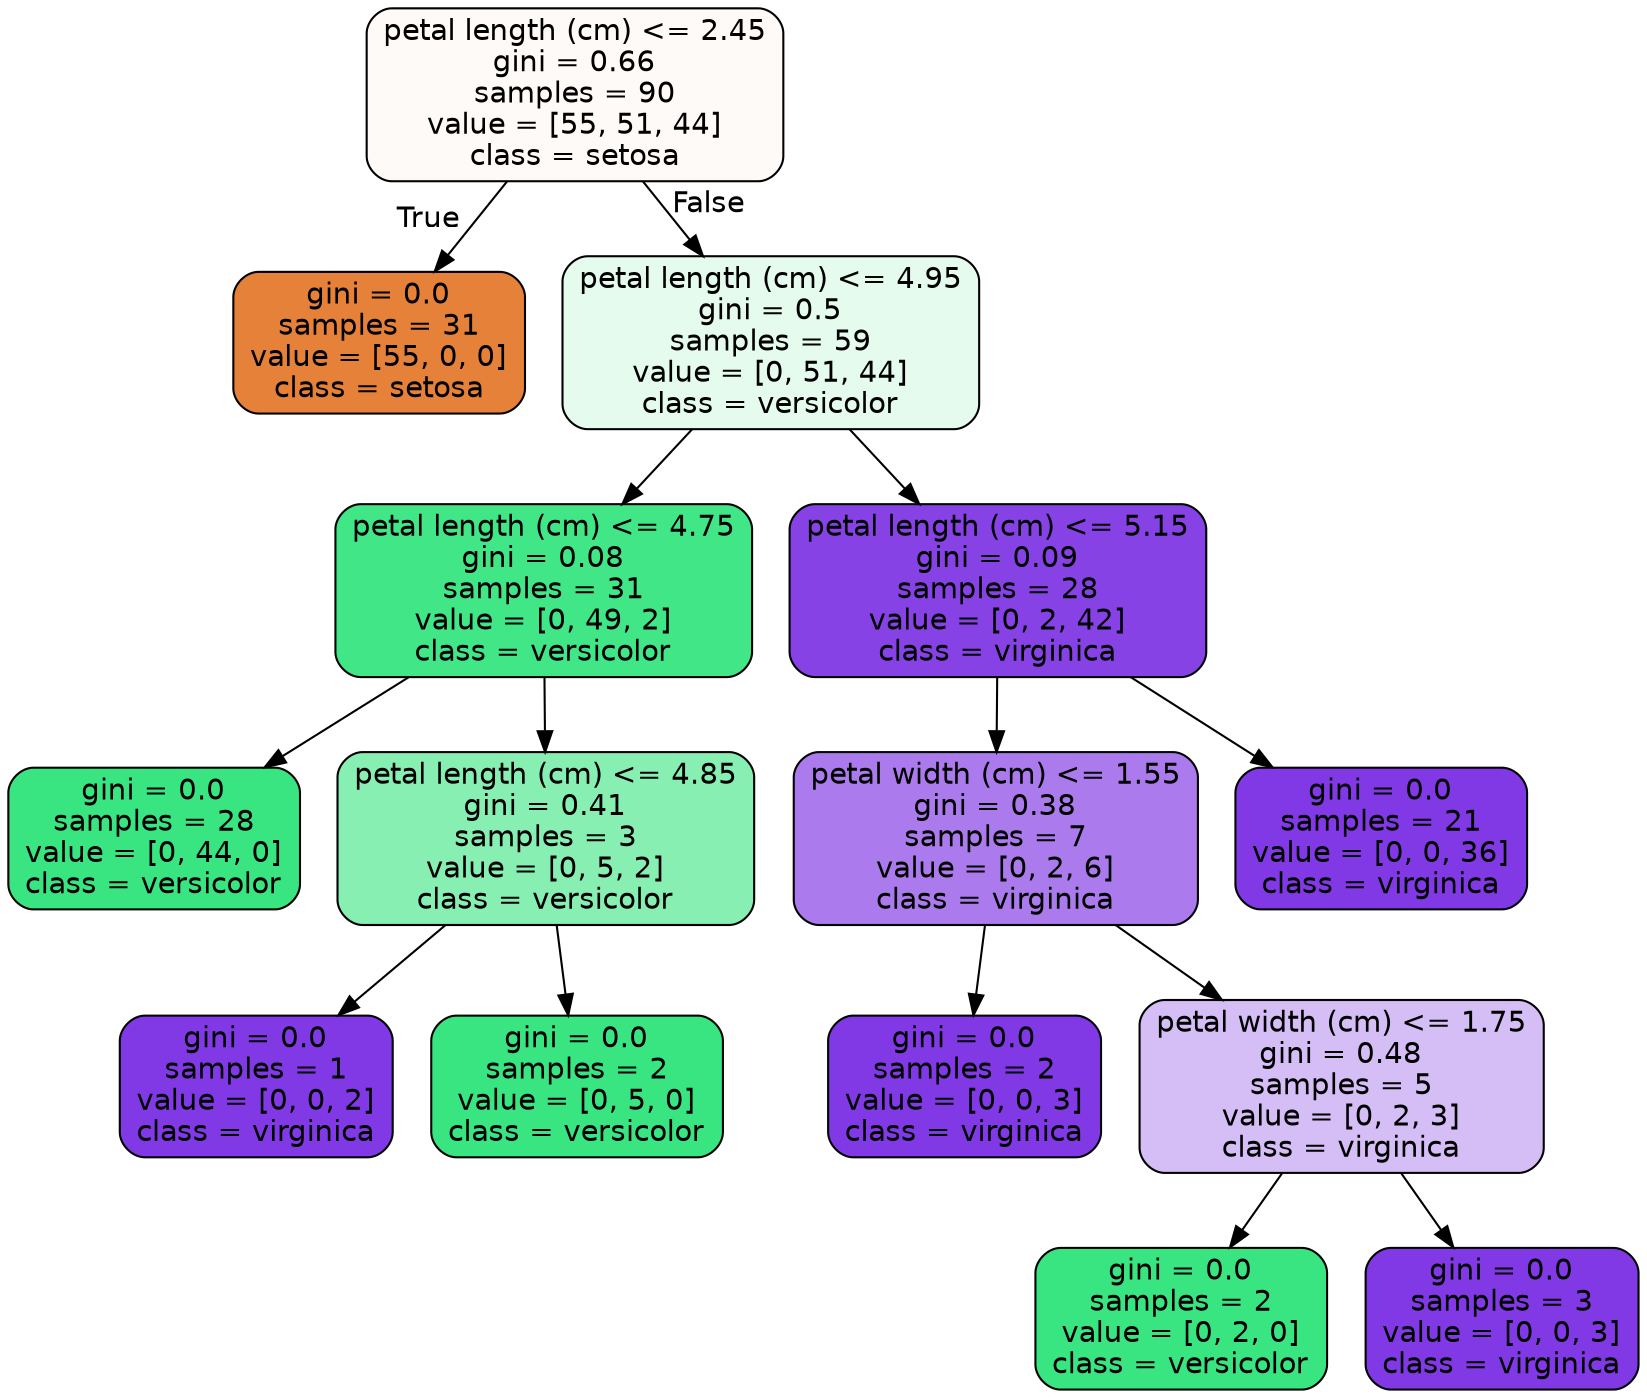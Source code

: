 digraph Tree {
node [shape=box, style="filled, rounded", color="black", fontname="helvetica"] ;
edge [fontname="helvetica"] ;
0 [label="petal length (cm) <= 2.45\ngini = 0.66\nsamples = 90\nvalue = [55, 51, 44]\nclass = setosa", fillcolor="#fefaf7"] ;
1 [label="gini = 0.0\nsamples = 31\nvalue = [55, 0, 0]\nclass = setosa", fillcolor="#e58139"] ;
0 -> 1 [labeldistance=2.5, labelangle=45, headlabel="True"] ;
2 [label="petal length (cm) <= 4.95\ngini = 0.5\nsamples = 59\nvalue = [0, 51, 44]\nclass = versicolor", fillcolor="#e4fbee"] ;
0 -> 2 [labeldistance=2.5, labelangle=-45, headlabel="False"] ;
3 [label="petal length (cm) <= 4.75\ngini = 0.08\nsamples = 31\nvalue = [0, 49, 2]\nclass = versicolor", fillcolor="#41e686"] ;
2 -> 3 ;
4 [label="gini = 0.0\nsamples = 28\nvalue = [0, 44, 0]\nclass = versicolor", fillcolor="#39e581"] ;
3 -> 4 ;
5 [label="petal length (cm) <= 4.85\ngini = 0.41\nsamples = 3\nvalue = [0, 5, 2]\nclass = versicolor", fillcolor="#88efb3"] ;
3 -> 5 ;
6 [label="gini = 0.0\nsamples = 1\nvalue = [0, 0, 2]\nclass = virginica", fillcolor="#8139e5"] ;
5 -> 6 ;
7 [label="gini = 0.0\nsamples = 2\nvalue = [0, 5, 0]\nclass = versicolor", fillcolor="#39e581"] ;
5 -> 7 ;
8 [label="petal length (cm) <= 5.15\ngini = 0.09\nsamples = 28\nvalue = [0, 2, 42]\nclass = virginica", fillcolor="#8742e6"] ;
2 -> 8 ;
9 [label="petal width (cm) <= 1.55\ngini = 0.38\nsamples = 7\nvalue = [0, 2, 6]\nclass = virginica", fillcolor="#ab7bee"] ;
8 -> 9 ;
10 [label="gini = 0.0\nsamples = 2\nvalue = [0, 0, 3]\nclass = virginica", fillcolor="#8139e5"] ;
9 -> 10 ;
11 [label="petal width (cm) <= 1.75\ngini = 0.48\nsamples = 5\nvalue = [0, 2, 3]\nclass = virginica", fillcolor="#d5bdf6"] ;
9 -> 11 ;
12 [label="gini = 0.0\nsamples = 2\nvalue = [0, 2, 0]\nclass = versicolor", fillcolor="#39e581"] ;
11 -> 12 ;
13 [label="gini = 0.0\nsamples = 3\nvalue = [0, 0, 3]\nclass = virginica", fillcolor="#8139e5"] ;
11 -> 13 ;
14 [label="gini = 0.0\nsamples = 21\nvalue = [0, 0, 36]\nclass = virginica", fillcolor="#8139e5"] ;
8 -> 14 ;
}